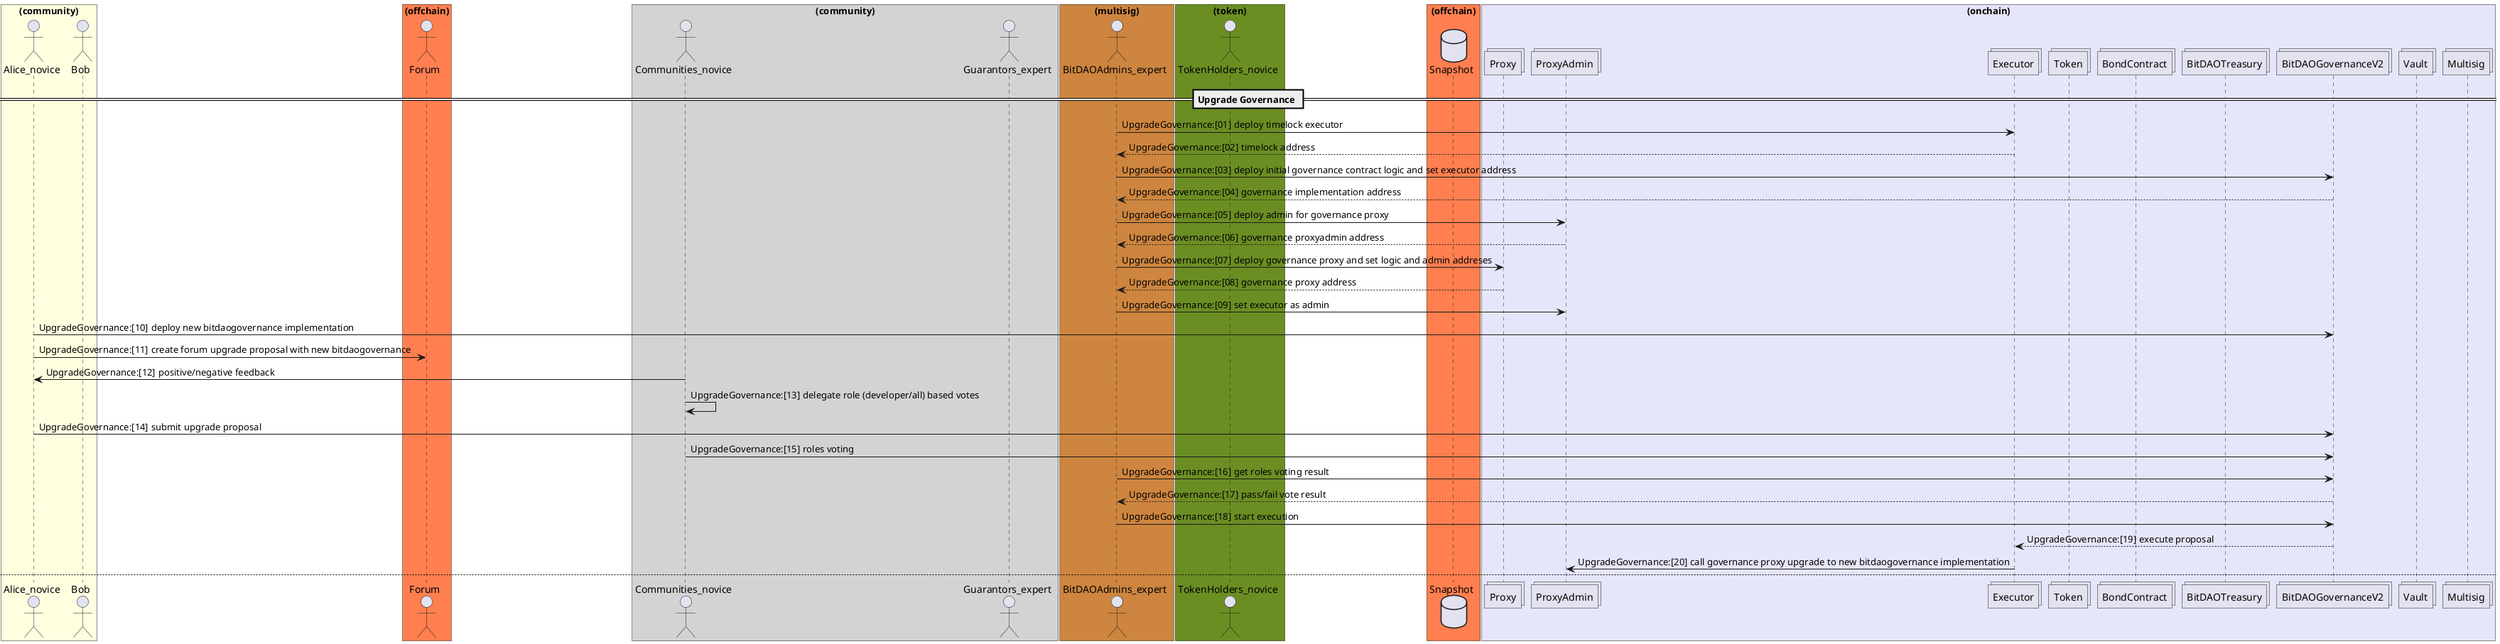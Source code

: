 @startuml
!pragma layout smetana
'skinparam defaultFontSize 29

'https://plantuml.com/sequence-diagram
box "(community)" #LightYellow
actor Alice_novice as alice
actor Bob as bob
end box

box "(offchain)" #Coral
actor Forum as forum
end box

box "(community)" #LightGray
actor Communities_novice as community
actor Guarantors_expert as guarantor
end box

box "(multisig)" #Peru
actor BitDAOAdmins_expert as bitdaoadmin
end box

box "(token)" #OliveDrab
actor TokenHolders_novice as tokenholders
endbox

box "(offchain)" #Coral
database Snapshot as snapshot
end box

box "(onchain)" #Lavender
collections Proxy as proxy
collections ProxyAdmin as proxyadmin
collections Executor as executor
collections Token as token
collections BondContract as bondcontract
collections BitDAOTreasury as bitdaotreasury
collections BitDAOGovernanceV2 as bitdaogovernance
collections Vault as vault
collections Multisig as multisig
end box

autonumber "UpgradeGovernance:[00]"

== Upgrade Governance ==

bitdaoadmin -> executor: deploy timelock executor
bitdaoadmin <-- executor: timelock address
bitdaoadmin -> bitdaogovernance: deploy initial governance contract logic and set executor address
bitdaoadmin <-- bitdaogovernance: governance implementation address
bitdaoadmin -> proxyadmin: deploy admin for governance proxy
bitdaoadmin <-- proxyadmin: governance proxyadmin address
bitdaoadmin -> proxy: deploy governance proxy and set logic and admin addreses
bitdaoadmin <-- proxy: governance proxy address
bitdaoadmin -> proxyadmin: set executor as admin


alice -> bitdaogovernance: deploy new bitdaogovernance implementation

alice -> forum: create forum upgrade proposal with new bitdaogovernance
alice <- community: positive/negative feedback

community -> community: delegate role (developer/all) based votes

alice -> bitdaogovernance: submit upgrade proposal
community -> bitdaogovernance: roles voting

bitdaoadmin -> bitdaogovernance: get roles voting result
bitdaoadmin <-- bitdaogovernance: pass/fail vote result

bitdaoadmin -> bitdaogovernance: start execution
executor <-- bitdaogovernance: execute proposal
executor -> proxyadmin: call governance proxy upgrade to new bitdaogovernance implementation

newpage

autonumber "UpgradeTreasury:[00]"

== Upgrade Treasury ==

bitdaoadmin -> bitdaotreasury: deploy initial treasury contract logic and set governance address
bitdaoadmin <-- bitdaotreasury: bitdaotreasury contract logic address
bitdaoadmin -> bitdaotreasury: set governance
bitdaoadmin -> proxyadmin: deploy admin for treasury proxy
bitdaoadmin <-- proxyadmin: treasury proxyadmin address
bitdaoadmin -> proxy: deploy treasury proxy and set logic and admin
bitdaoadmin <-- proxy: treasury proxy address
bitdaoadmin -> proxyadmin: set executor as admin


alice -> bitdaotreasury: deploy new bitdaotreasury implementation

alice -> forum: create forum upgrade proposal with new bitdaogovernance
alice <-- community: positive/negative feedback

community -> community: delegate role (treasury/developer/all) based votes

alice -> bitdaogovernance: submit upgrade proposal
community -> bitdaogovernance: roles voting

bitdaoadmin -> bitdaogovernance: get roles voting result
bitdaoadmin <-- bitdaogovernance: pass/fail vote result

bitdaoadmin -> bitdaogovernance: start execution
executor <-- bitdaogovernance: execute proposal
executor -> proxyadmin: upgrade
note right: call treasury proxy upgrade to new bitdaotreasury implementation

newpage

autonumber "UpgradeVault:[00]"

== Upgrade Vault ==

bitdaoadmin -> vault: deploy initial vault contract logic and set treasury
bitdaoadmin <-- vault: vault contract logic address
bitdaoadmin -> proxyadmin: deploy admin for vault proxy
bitdaoadmin <-- proxyadmin: vault proxyadmin address
bitdaoadmin -> proxy: deploy vault proxy and set logic and admin
bitdaoadmin <-- proxy: vault proxy address
bitdaoadmin -> proxyadmin: set executor as admin


alice -> vault: deploy new vault implementation

alice -> forum: create forum upgrade proposal with new bitdaogovernance
alice <-- community: positive/negative feedback

community -> community: delegate role (treasury/all) based votes

alice -> bitdaogovernance: submit upgrade proposal
community -> bitdaogovernance: roles voting

bitdaoadmin -> bitdaogovernance: get roles voting result
bitdaoadmin <-- bitdaogovernance: pass/fail vote result

bitdaoadmin -> bitdaogovernance: start execution
executor <-- bitdaogovernance: execute proposal
executor -> proxyadmin: upgrade
note right: call vault proxy upgrade to new vault implementation

newpage

autonumber "UpgradeBond:[00]"

== Upgrade Bond ==

bitdaoadmin -> bondcontract: deploy initial bond factory contract logic and set treasury
bitdaoadmin <-- bondcontract: bondcontract contract logic address
bitdaoadmin -> proxyadmin: deploy admin for bondcontract proxy
bitdaoadmin <-- proxyadmin: bond factory contract proxy admin address
bitdaoadmin -> proxy: deploy bond factory proxy and set logic and admin
bitdaoadmin <-- proxy: bond factory proxy address
bitdaoadmin -> proxyadmin: set executor as admin


alice -> bondcontract: deploy new bond factory contract implementation

alice -> forum: create forum upgrade proposal with new bitdaogovernance
alice <- community: positive/negative feedback

community -> community: delegate role (treasury/all) based votes

alice -> bitdaogovernance: submit upgrade proposal
community -> bitdaogovernance: roles voting

bitdaoadmin -> bitdaogovernance: get roles voting result
bitdaoadmin <-- bitdaogovernance: pass/fail vote result

bitdaoadmin -> bitdaogovernance: start execution
executor <-- bitdaogovernance: execute proposal
executor -> proxyadmin: upgrade
note right: call bond contract proxy upgrade to new bond contract implementation

newpage

autonumber "UpgradeToken:[00]"

== Upgrade Token / Derivative ==

bitdaoadmin -> token: deploy initial token contract logic and set governance
bitdaoadmin <-- token: token contract logic address
bitdaoadmin -> proxyadmin: deploy admin for token proxy
bitdaoadmin <-- proxyadmin: token factory contract proxy admin address
bitdaoadmin -> proxy: deploy token proxy and set logic and admin
bitdaoadmin <-- proxy: token proxy address
bitdaoadmin -> proxyadmin: set executor as admin


alice -> token: deploy new token contract implementation

alice -> forum: create forum upgrade proposal with new bitdaogovernance
alice <-- community: positive/negative feedback

community -> community: delegate role based votes

alice -> bitdaogovernance: submit upgrade proposal
community -> bitdaogovernance: roles voting

bitdaoadmin -> bitdaogovernance: get roles voting result
bitdaoadmin <-- bitdaogovernance: pass/fail vote result

bitdaoadmin -> bitdaogovernance: start execution
executor <-- bitdaogovernance: execute proposal
executor -> proxyadmin: upgrade
note right: call token proxy upgrade to new token implementation

newpage

autonumber "UpgradeSnapshot:[00]"

== Upgrade Snapshot ==

alice -> forum: create snapshot upgrade request forum proposal
activate forum

guarantor -> forum: get proposals
guarantor <-- forum: list of proposals
guarantor -> forum: put positive/negative feedback

community -> forum: get proposals
community <-- forum: list of proposals
community -> forum: put positive/negative feedback

alice <-- forum: get positive/negative feedback
deactivate forum

community --> community: delegate votes

alice -> snapshot: submit snapshot upgrade request proposal
activate snapshot
guarantor -> snapshot: get proposals
guarantor <-- snapshot: list of proposals
guarantor -> snapshot: vote to release or proportional slash

tokenholders -> snapshot: get proposals
tokenholders <-- snapshot: list of proposals
tokenholders -> snapshot: vote on open proposals
tokenholders <-- snapshot: vote confirmation
deactivate snapshot

bitdaoadmin -> snapshot: get vote result
bitdaoadmin <-- snapshot: pass/fail vote result
bitdaoadmin -> snapshot: upgrade snapshot

newpage

autonumber "UpgradeMultisig:[00]"

== Upgrade Multisig ==

alice -> forum: create multisig upgrade request forum proposal
activate forum

guarantor -> forum: get proposals
guarantor <-- forum: list of proposals
guarantor -> forum: put positive/negative feedback

community -> forum: get proposals
community <-- forum: list of proposals
community -> forum: put positive/negative feedback

alice <-- forum: get positive/negative feedback
deactivate forum

community --> community: delegate votes

alice -> snapshot: submit multisig upgrade request proposal
activate snapshot
guarantor -> snapshot: get proposals
guarantor <-- snapshot: list of proposals
guarantor -> snapshot: vote to release or proportional slash

tokenholders -> snapshot: get proposals
tokenholders <-- snapshot: list of proposals
tokenholders -> snapshot: vote on open proposals
tokenholders <-- snapshot: vote confirmation
deactivate snapshot

bitdaoadmin -> snapshot: get vote result
bitdaoadmin <-- snapshot: pass/fail vote result
bitdaoadmin -> multisig: create a new multisig
bitdaoadmin -> multisig: transfer funds from the old multisig to the new multisig


@enduml